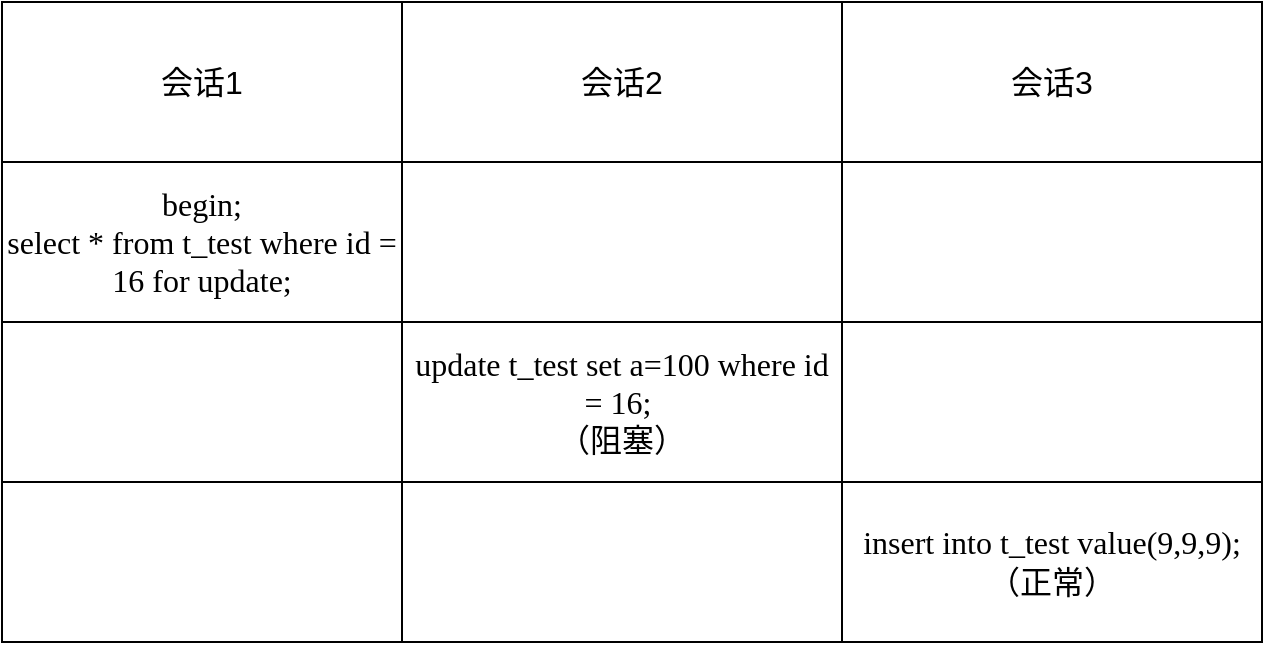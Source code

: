 <mxfile version="14.9.8" type="github">
  <diagram id="9uI3BKFySFjsWhQ9u2ze" name="第 1 页">
    <mxGraphModel dx="946" dy="529" grid="1" gridSize="10" guides="1" tooltips="1" connect="1" arrows="1" fold="1" page="1" pageScale="1" pageWidth="827" pageHeight="1169" math="0" shadow="0">
      <root>
        <mxCell id="0" />
        <mxCell id="1" parent="0" />
        <mxCell id="MZ_28oZwszyuOH4-v0NC-1" value="会话1" style="rounded=0;whiteSpace=wrap;html=1;fontSize=16;" vertex="1" parent="1">
          <mxGeometry x="110" y="160" width="200" height="80" as="geometry" />
        </mxCell>
        <mxCell id="MZ_28oZwszyuOH4-v0NC-2" value="会话2" style="rounded=0;whiteSpace=wrap;html=1;fontSize=16;" vertex="1" parent="1">
          <mxGeometry x="310" y="160" width="220" height="80" as="geometry" />
        </mxCell>
        <mxCell id="MZ_28oZwszyuOH4-v0NC-3" value="会话3" style="rounded=0;whiteSpace=wrap;html=1;fontSize=16;" vertex="1" parent="1">
          <mxGeometry x="530" y="160" width="210" height="80" as="geometry" />
        </mxCell>
        <mxCell id="MZ_28oZwszyuOH4-v0NC-5" value="begin;&lt;br&gt;select * from t_test where id = 16 for update;" style="rounded=0;whiteSpace=wrap;html=1;fontSize=16;align=center;fontFamily=Times New Roman;" vertex="1" parent="1">
          <mxGeometry x="110" y="240" width="200" height="80" as="geometry" />
        </mxCell>
        <mxCell id="MZ_28oZwszyuOH4-v0NC-6" value="" style="rounded=0;whiteSpace=wrap;html=1;fontSize=16;fontFamily=Times New Roman;" vertex="1" parent="1">
          <mxGeometry x="310" y="240" width="220" height="80" as="geometry" />
        </mxCell>
        <mxCell id="MZ_28oZwszyuOH4-v0NC-7" value="" style="rounded=0;whiteSpace=wrap;html=1;fontSize=16;fontFamily=Times New Roman;" vertex="1" parent="1">
          <mxGeometry x="530" y="240" width="210" height="80" as="geometry" />
        </mxCell>
        <mxCell id="MZ_28oZwszyuOH4-v0NC-8" value="" style="rounded=0;whiteSpace=wrap;html=1;fontSize=16;align=center;fontFamily=Times New Roman;" vertex="1" parent="1">
          <mxGeometry x="110" y="320" width="200" height="80" as="geometry" />
        </mxCell>
        <mxCell id="MZ_28oZwszyuOH4-v0NC-9" value="update t_test set a=100 where id = 16;&amp;nbsp;&lt;br&gt;（阻塞）" style="rounded=0;whiteSpace=wrap;html=1;fontSize=16;fontFamily=Times New Roman;" vertex="1" parent="1">
          <mxGeometry x="310" y="320" width="220" height="80" as="geometry" />
        </mxCell>
        <mxCell id="MZ_28oZwszyuOH4-v0NC-10" value="" style="rounded=0;whiteSpace=wrap;html=1;fontSize=16;fontFamily=Times New Roman;" vertex="1" parent="1">
          <mxGeometry x="530" y="320" width="210" height="80" as="geometry" />
        </mxCell>
        <mxCell id="MZ_28oZwszyuOH4-v0NC-11" value="" style="rounded=0;whiteSpace=wrap;html=1;fontSize=16;align=center;fontFamily=Times New Roman;" vertex="1" parent="1">
          <mxGeometry x="110" y="400" width="200" height="80" as="geometry" />
        </mxCell>
        <mxCell id="MZ_28oZwszyuOH4-v0NC-12" value="" style="rounded=0;whiteSpace=wrap;html=1;fontSize=16;fontFamily=Times New Roman;" vertex="1" parent="1">
          <mxGeometry x="310" y="400" width="220" height="80" as="geometry" />
        </mxCell>
        <mxCell id="MZ_28oZwszyuOH4-v0NC-13" value="&lt;span style=&quot;font-size: 16px; background-color: rgb(255, 255, 255);&quot;&gt;insert into t_test value(9,9,9);&lt;br style=&quot;font-size: 16px;&quot;&gt;（正常）&lt;br style=&quot;font-size: 16px;&quot;&gt;&lt;/span&gt;" style="rounded=0;whiteSpace=wrap;html=1;fontSize=16;fontFamily=Times New Roman;align=center;" vertex="1" parent="1">
          <mxGeometry x="530" y="400" width="210" height="80" as="geometry" />
        </mxCell>
      </root>
    </mxGraphModel>
  </diagram>
</mxfile>
